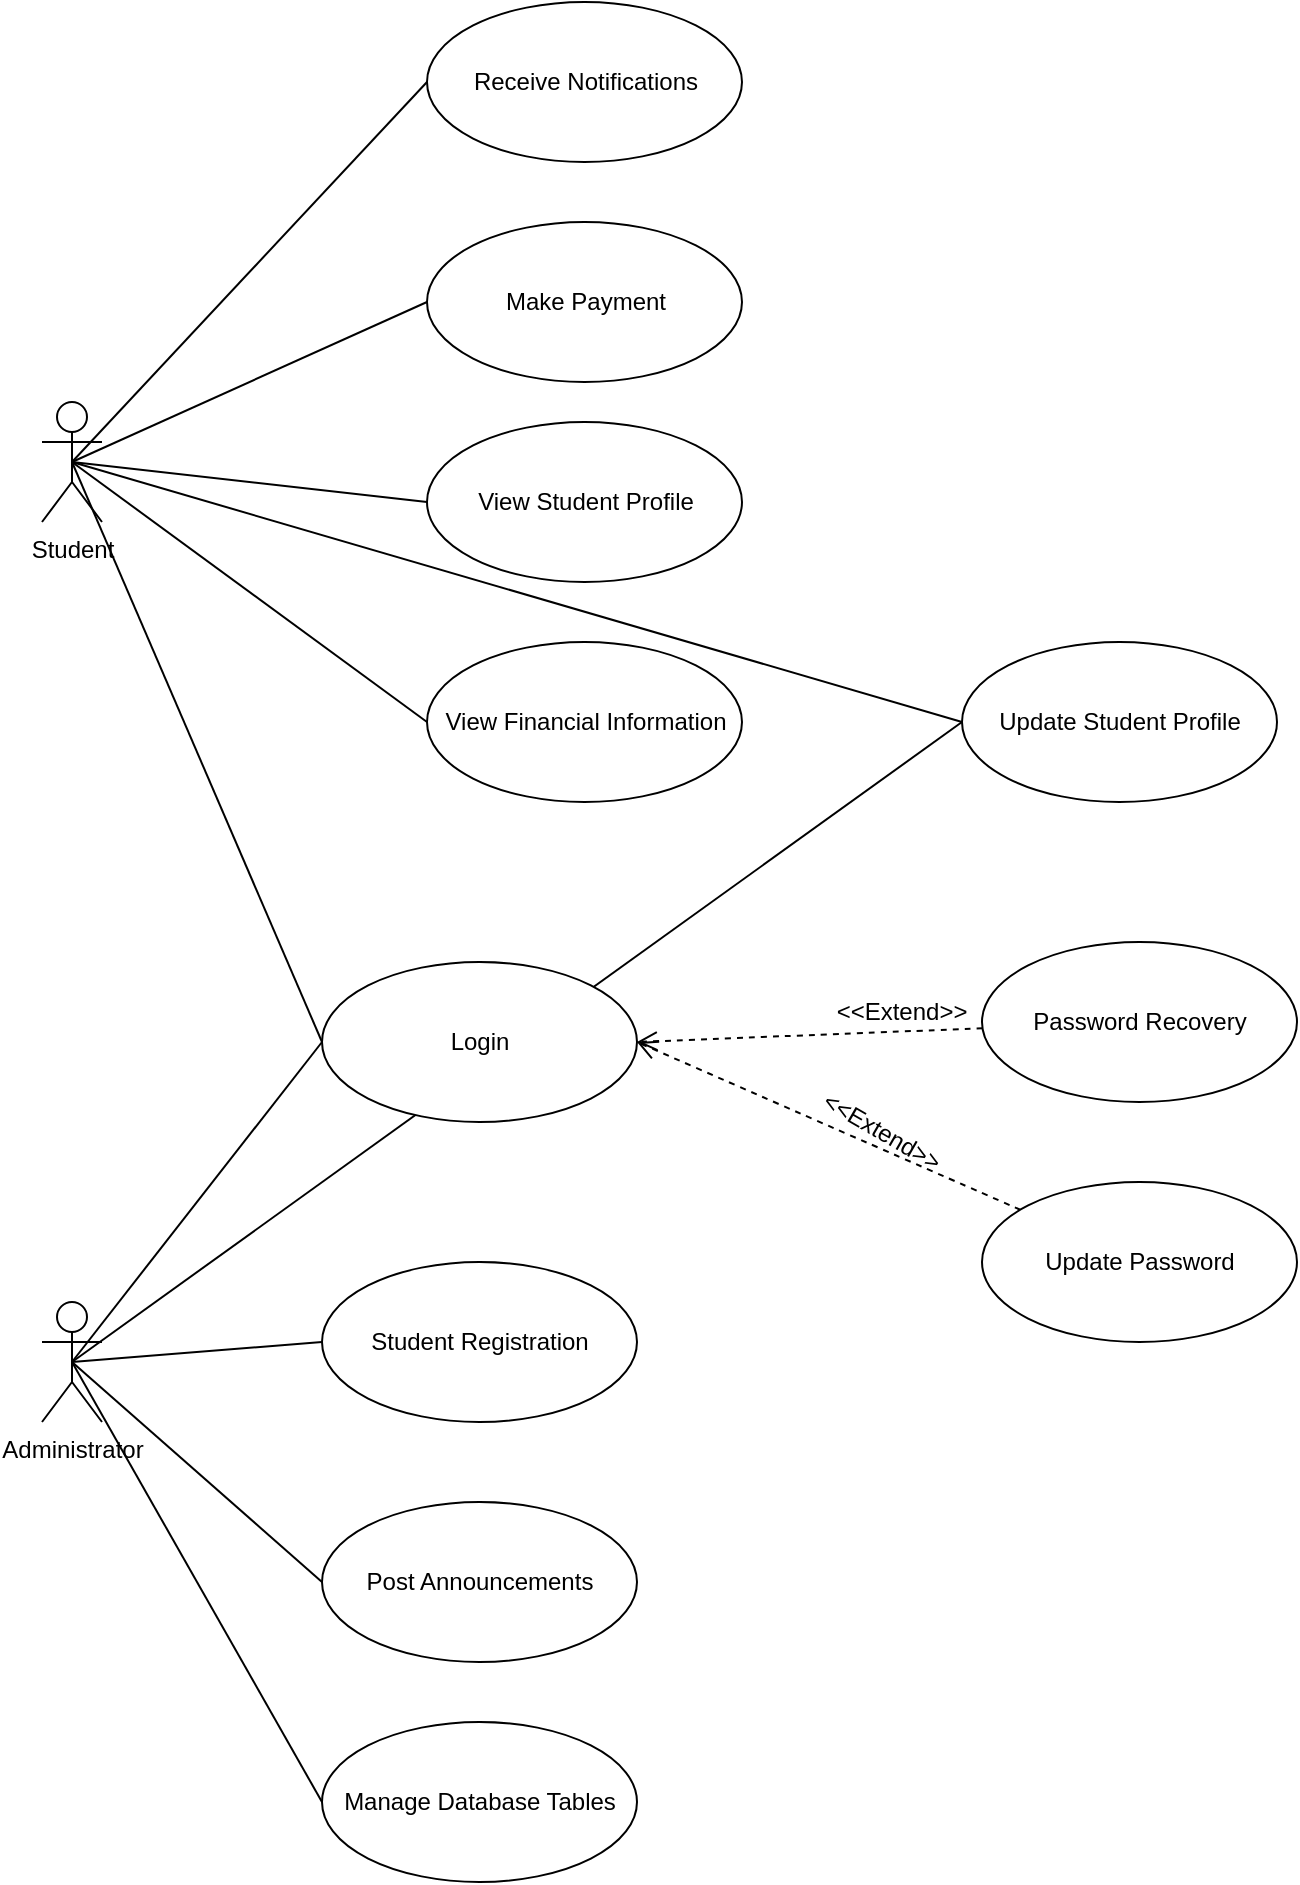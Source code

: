 <mxfile version="28.2.8">
  <diagram name="Page-1" id="3ko4D0awMjVaXnexq7fm">
    <mxGraphModel grid="1" page="1" gridSize="10" guides="1" tooltips="1" connect="1" arrows="1" fold="1" pageScale="1" pageWidth="850" pageHeight="1100" math="0" shadow="0">
      <root>
        <mxCell id="0" />
        <mxCell id="1" parent="0" />
        <mxCell id="zpxudrFcBU-MMzCYJGep-2" style="edgeStyle=none;curved=1;rounded=0;orthogonalLoop=1;jettySize=auto;html=1;entryX=0;entryY=0.5;entryDx=0;entryDy=0;fontSize=12;startSize=8;endSize=8;endArrow=none;endFill=0;exitX=0.5;exitY=0.5;exitDx=0;exitDy=0;exitPerimeter=0;" edge="1" parent="1" source="ZmAE418go0qRpAvOEASp-1" target="zpxudrFcBU-MMzCYJGep-1">
          <mxGeometry relative="1" as="geometry">
            <mxPoint x="105" y="290" as="sourcePoint" />
          </mxGeometry>
        </mxCell>
        <mxCell id="zpxudrFcBU-MMzCYJGep-6" style="edgeStyle=none;curved=1;rounded=0;orthogonalLoop=1;jettySize=auto;html=1;entryX=0;entryY=0.5;entryDx=0;entryDy=0;fontSize=12;startSize=8;endSize=8;endArrow=none;endFill=0;exitX=0.5;exitY=0.5;exitDx=0;exitDy=0;exitPerimeter=0;" edge="1" parent="1" source="ZmAE418go0qRpAvOEASp-1" target="zpxudrFcBU-MMzCYJGep-8">
          <mxGeometry relative="1" as="geometry">
            <mxPoint x="290" y="280" as="targetPoint" />
          </mxGeometry>
        </mxCell>
        <mxCell id="zpxudrFcBU-MMzCYJGep-12" style="edgeStyle=none;curved=1;rounded=0;orthogonalLoop=1;jettySize=auto;html=1;entryX=0;entryY=0.5;entryDx=0;entryDy=0;fontSize=12;startSize=8;endSize=8;endArrow=none;endFill=0;exitX=0.5;exitY=0.5;exitDx=0;exitDy=0;exitPerimeter=0;" edge="1" parent="1" source="ZmAE418go0qRpAvOEASp-1" target="zpxudrFcBU-MMzCYJGep-9">
          <mxGeometry relative="1" as="geometry" />
        </mxCell>
        <mxCell id="zpxudrFcBU-MMzCYJGep-16" style="edgeStyle=none;curved=1;rounded=0;orthogonalLoop=1;jettySize=auto;html=1;exitX=0.5;exitY=0.5;exitDx=0;exitDy=0;exitPerimeter=0;entryX=0;entryY=0.5;entryDx=0;entryDy=0;fontSize=12;startSize=8;endSize=8;endArrow=none;endFill=0;" edge="1" parent="1" source="ZmAE418go0qRpAvOEASp-1" target="zpxudrFcBU-MMzCYJGep-10">
          <mxGeometry relative="1" as="geometry" />
        </mxCell>
        <mxCell id="zpxudrFcBU-MMzCYJGep-18" style="edgeStyle=none;curved=1;rounded=0;orthogonalLoop=1;jettySize=auto;html=1;exitX=0.5;exitY=0.5;exitDx=0;exitDy=0;exitPerimeter=0;entryX=0;entryY=0.5;entryDx=0;entryDy=0;fontSize=12;startSize=8;endSize=8;endArrow=none;endFill=0;" edge="1" parent="1" source="ZmAE418go0qRpAvOEASp-1" target="zpxudrFcBU-MMzCYJGep-15">
          <mxGeometry relative="1" as="geometry" />
        </mxCell>
        <mxCell id="zpxudrFcBU-MMzCYJGep-32" style="edgeStyle=none;curved=1;rounded=0;orthogonalLoop=1;jettySize=auto;html=1;exitX=0.5;exitY=0.5;exitDx=0;exitDy=0;exitPerimeter=0;entryX=0;entryY=0.5;entryDx=0;entryDy=0;fontSize=12;startSize=8;endSize=8;endArrow=none;endFill=0;" edge="1" parent="1" source="ZmAE418go0qRpAvOEASp-1" target="zpxudrFcBU-MMzCYJGep-28">
          <mxGeometry relative="1" as="geometry" />
        </mxCell>
        <mxCell id="ZmAE418go0qRpAvOEASp-1" value="Student" style="shape=umlActor;verticalLabelPosition=bottom;verticalAlign=top;html=1;outlineConnect=0;" vertex="1" parent="1">
          <mxGeometry x="90" y="260" width="30" height="60" as="geometry" />
        </mxCell>
        <mxCell id="zpxudrFcBU-MMzCYJGep-19" style="edgeStyle=none;curved=1;rounded=0;orthogonalLoop=1;jettySize=auto;html=1;exitX=0.5;exitY=0.5;exitDx=0;exitDy=0;exitPerimeter=0;entryX=0;entryY=0.5;entryDx=0;entryDy=0;fontSize=12;startSize=8;endSize=8;endArrow=none;endFill=0;" edge="1" parent="1" source="ZmAE418go0qRpAvOEASp-2" target="zpxudrFcBU-MMzCYJGep-15">
          <mxGeometry relative="1" as="geometry" />
        </mxCell>
        <mxCell id="zpxudrFcBU-MMzCYJGep-30" style="edgeStyle=none;curved=1;rounded=0;orthogonalLoop=1;jettySize=auto;html=1;exitX=0.5;exitY=0.5;exitDx=0;exitDy=0;exitPerimeter=0;entryX=0;entryY=0.5;entryDx=0;entryDy=0;fontSize=12;startSize=8;endSize=8;endArrow=none;endFill=0;" edge="1" parent="1" source="ZmAE418go0qRpAvOEASp-2" target="zpxudrFcBU-MMzCYJGep-28">
          <mxGeometry relative="1" as="geometry" />
        </mxCell>
        <mxCell id="zpxudrFcBU-MMzCYJGep-34" style="edgeStyle=none;curved=1;rounded=0;orthogonalLoop=1;jettySize=auto;html=1;exitX=0.5;exitY=0.5;exitDx=0;exitDy=0;exitPerimeter=0;entryX=0;entryY=0.5;entryDx=0;entryDy=0;fontSize=12;startSize=8;endSize=8;endArrow=none;endFill=0;" edge="1" parent="1" source="ZmAE418go0qRpAvOEASp-2" target="zpxudrFcBU-MMzCYJGep-26">
          <mxGeometry relative="1" as="geometry" />
        </mxCell>
        <mxCell id="zpxudrFcBU-MMzCYJGep-35" style="edgeStyle=none;curved=1;rounded=0;orthogonalLoop=1;jettySize=auto;html=1;exitX=0.5;exitY=0.5;exitDx=0;exitDy=0;exitPerimeter=0;entryX=0;entryY=0.5;entryDx=0;entryDy=0;fontSize=12;startSize=8;endSize=8;endArrow=none;endFill=0;" edge="1" parent="1" source="ZmAE418go0qRpAvOEASp-2" target="zpxudrFcBU-MMzCYJGep-27">
          <mxGeometry relative="1" as="geometry" />
        </mxCell>
        <mxCell id="zpxudrFcBU-MMzCYJGep-36" style="edgeStyle=none;curved=1;rounded=0;orthogonalLoop=1;jettySize=auto;html=1;exitX=0.5;exitY=0.5;exitDx=0;exitDy=0;exitPerimeter=0;entryX=0;entryY=0.5;entryDx=0;entryDy=0;fontSize=12;startSize=8;endSize=8;endArrow=none;endFill=0;" edge="1" parent="1" source="ZmAE418go0qRpAvOEASp-2" target="zpxudrFcBU-MMzCYJGep-29">
          <mxGeometry relative="1" as="geometry" />
        </mxCell>
        <mxCell id="ZmAE418go0qRpAvOEASp-2" value="Administrator" style="shape=umlActor;verticalLabelPosition=bottom;verticalAlign=top;html=1;outlineConnect=0;" vertex="1" parent="1">
          <mxGeometry x="90" y="710" width="30" height="60" as="geometry" />
        </mxCell>
        <mxCell id="zpxudrFcBU-MMzCYJGep-1" value="Receive Notifications" style="ellipse;whiteSpace=wrap;html=1;" vertex="1" parent="1">
          <mxGeometry x="282.5" y="60" width="157.5" height="80" as="geometry" />
        </mxCell>
        <mxCell id="zpxudrFcBU-MMzCYJGep-8" value="Make Payment" style="ellipse;whiteSpace=wrap;html=1;" vertex="1" parent="1">
          <mxGeometry x="282.5" y="170" width="157.5" height="80" as="geometry" />
        </mxCell>
        <mxCell id="zpxudrFcBU-MMzCYJGep-9" value="View Student Profile" style="ellipse;whiteSpace=wrap;html=1;" vertex="1" parent="1">
          <mxGeometry x="282.5" y="270" width="157.5" height="80" as="geometry" />
        </mxCell>
        <mxCell id="zpxudrFcBU-MMzCYJGep-10" value="View Financial Information" style="ellipse;whiteSpace=wrap;html=1;" vertex="1" parent="1">
          <mxGeometry x="282.5" y="380" width="157.5" height="80" as="geometry" />
        </mxCell>
        <mxCell id="zpxudrFcBU-MMzCYJGep-15" value="Login" style="ellipse;whiteSpace=wrap;html=1;" vertex="1" parent="1">
          <mxGeometry x="230" y="540" width="157.5" height="80" as="geometry" />
        </mxCell>
        <mxCell id="zpxudrFcBU-MMzCYJGep-22" style="edgeStyle=none;curved=1;rounded=0;orthogonalLoop=1;jettySize=auto;html=1;entryX=1;entryY=0.5;entryDx=0;entryDy=0;fontSize=12;startSize=8;endSize=8;dashed=1;endArrow=open;endFill=0;" edge="1" parent="1" source="zpxudrFcBU-MMzCYJGep-20" target="zpxudrFcBU-MMzCYJGep-15">
          <mxGeometry relative="1" as="geometry" />
        </mxCell>
        <mxCell id="zpxudrFcBU-MMzCYJGep-20" value="Password Recovery" style="ellipse;whiteSpace=wrap;html=1;" vertex="1" parent="1">
          <mxGeometry x="560" y="530" width="157.5" height="80" as="geometry" />
        </mxCell>
        <mxCell id="zpxudrFcBU-MMzCYJGep-23" style="edgeStyle=none;curved=1;rounded=0;orthogonalLoop=1;jettySize=auto;html=1;entryX=1;entryY=0.5;entryDx=0;entryDy=0;fontSize=12;startSize=8;endSize=8;dashed=1;endArrow=open;endFill=0;" edge="1" parent="1" source="zpxudrFcBU-MMzCYJGep-21" target="zpxudrFcBU-MMzCYJGep-15">
          <mxGeometry relative="1" as="geometry" />
        </mxCell>
        <mxCell id="zpxudrFcBU-MMzCYJGep-21" value="Update Password" style="ellipse;whiteSpace=wrap;html=1;" vertex="1" parent="1">
          <mxGeometry x="560" y="650" width="157.5" height="80" as="geometry" />
        </mxCell>
        <mxCell id="zpxudrFcBU-MMzCYJGep-24" value="&amp;lt;&amp;lt;Extend&amp;gt;&amp;gt;" style="text;html=1;whiteSpace=wrap;strokeColor=none;fillColor=none;align=center;verticalAlign=middle;rounded=0;rotation=0;" vertex="1" parent="1">
          <mxGeometry x="490" y="550" width="60" height="30" as="geometry" />
        </mxCell>
        <mxCell id="zpxudrFcBU-MMzCYJGep-25" value="&amp;lt;&amp;lt;Extend&amp;gt;&amp;gt;" style="text;html=1;whiteSpace=wrap;strokeColor=none;fillColor=none;align=center;verticalAlign=middle;rounded=0;rotation=30;" vertex="1" parent="1">
          <mxGeometry x="480.001" y="609.996" width="60" height="30" as="geometry" />
        </mxCell>
        <mxCell id="zpxudrFcBU-MMzCYJGep-26" value="Student Registration" style="ellipse;whiteSpace=wrap;html=1;" vertex="1" parent="1">
          <mxGeometry x="230" y="690" width="157.5" height="80" as="geometry" />
        </mxCell>
        <mxCell id="zpxudrFcBU-MMzCYJGep-27" value="Manage Database Tables" style="ellipse;whiteSpace=wrap;html=1;" vertex="1" parent="1">
          <mxGeometry x="230" y="920" width="157.5" height="80" as="geometry" />
        </mxCell>
        <mxCell id="zpxudrFcBU-MMzCYJGep-28" value="Update Student Profile" style="ellipse;whiteSpace=wrap;html=1;" vertex="1" parent="1">
          <mxGeometry x="550" y="380" width="157.5" height="80" as="geometry" />
        </mxCell>
        <mxCell id="zpxudrFcBU-MMzCYJGep-29" value="Post Announcements" style="ellipse;whiteSpace=wrap;html=1;" vertex="1" parent="1">
          <mxGeometry x="230" y="810" width="157.5" height="80" as="geometry" />
        </mxCell>
      </root>
    </mxGraphModel>
  </diagram>
</mxfile>
